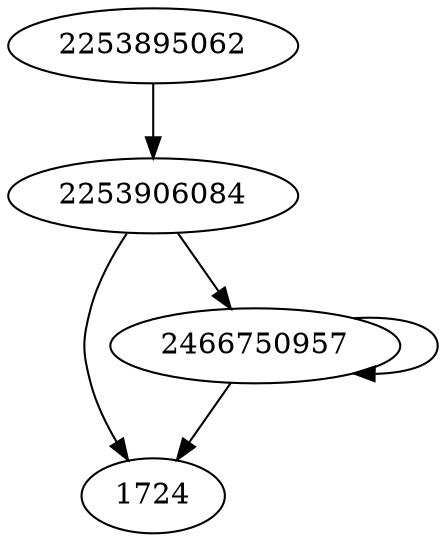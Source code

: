 digraph  {
2253906084;
1724;
2466750957;
2253895062;
2253906084 -> 2466750957;
2253906084 -> 1724;
2466750957 -> 2466750957;
2466750957 -> 1724;
2253895062 -> 2253906084;
}
